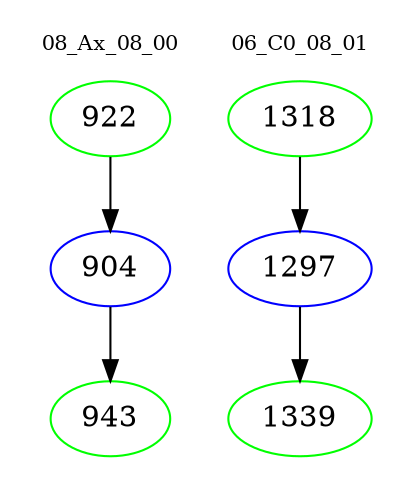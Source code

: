 digraph{
subgraph cluster_0 {
color = white
label = "08_Ax_08_00";
fontsize=10;
T0_922 [label="922", color="green"]
T0_922 -> T0_904 [color="black"]
T0_904 [label="904", color="blue"]
T0_904 -> T0_943 [color="black"]
T0_943 [label="943", color="green"]
}
subgraph cluster_1 {
color = white
label = "06_C0_08_01";
fontsize=10;
T1_1318 [label="1318", color="green"]
T1_1318 -> T1_1297 [color="black"]
T1_1297 [label="1297", color="blue"]
T1_1297 -> T1_1339 [color="black"]
T1_1339 [label="1339", color="green"]
}
}
